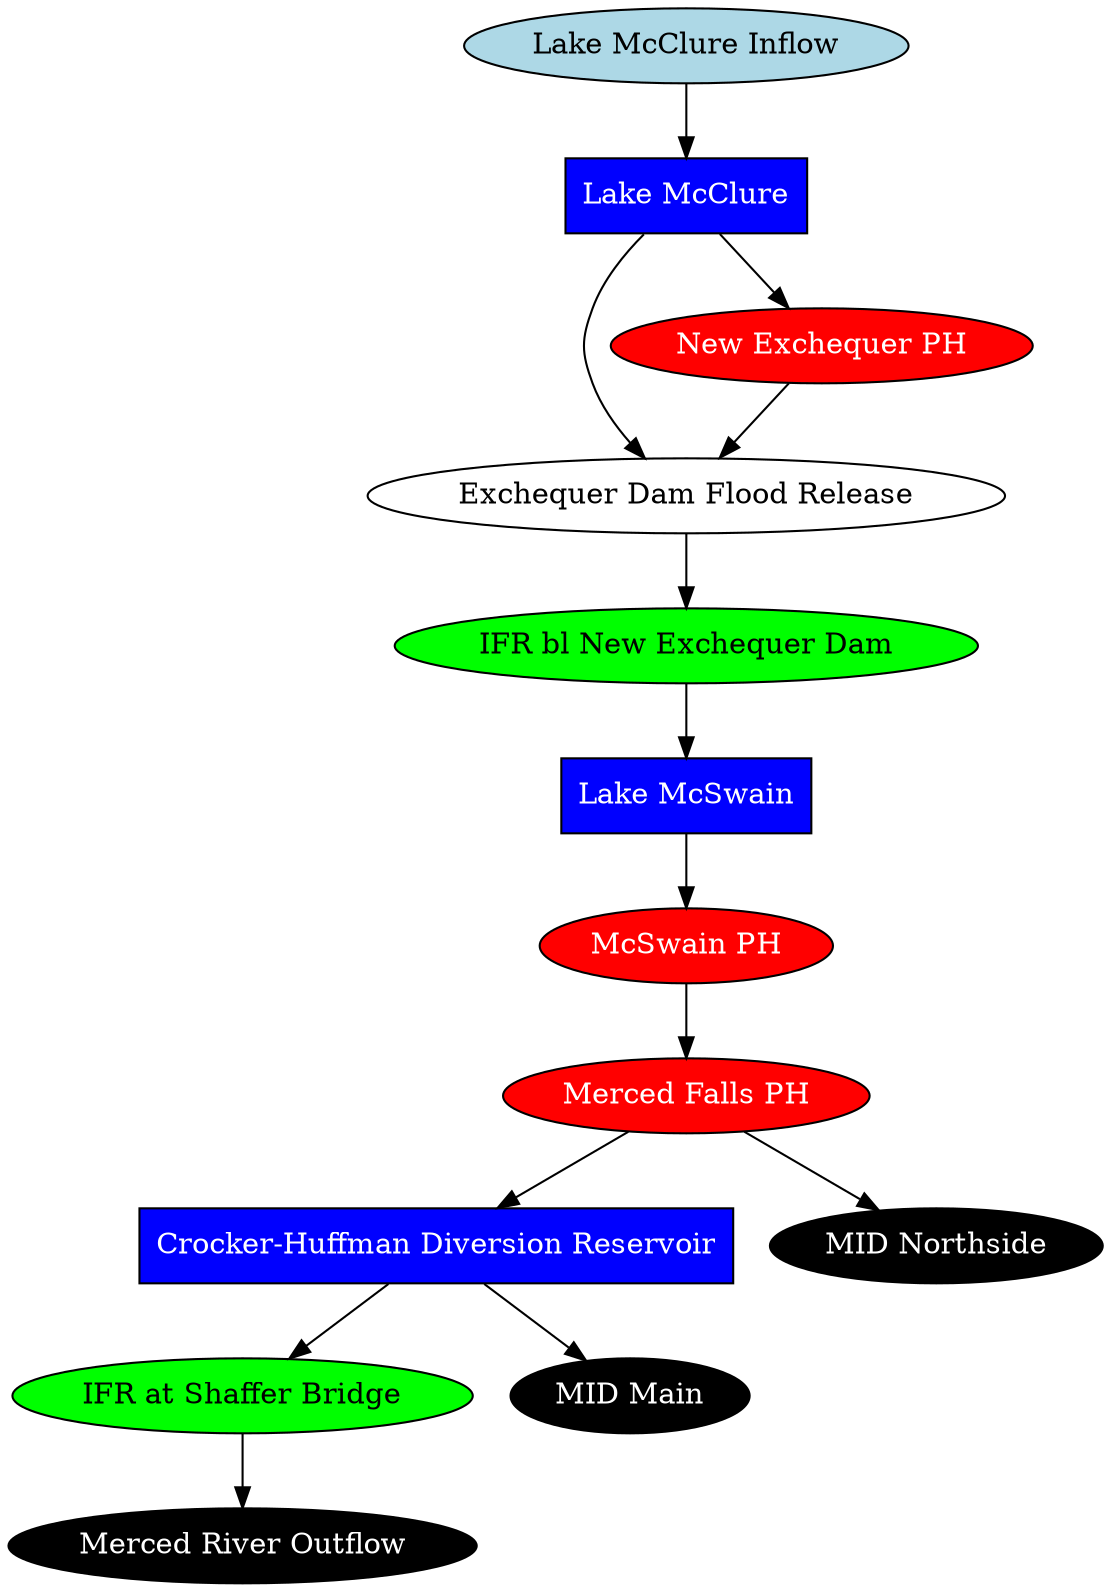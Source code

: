 // merced
digraph merced {
	"Lake McClure Inflow" [fillcolor=lightblue fontcolor=black shape=oval style=filled]
	"Exchequer Dam Flood Release" [fillcolor=white fontcolor=black shape=oval style=filled]
	"IFR bl New Exchequer Dam" [fillcolor=green fontcolor=black shape=oval style=filled]
	"Crocker-Huffman Diversion Reservoir" [fillcolor=blue fontcolor=white shape=rect style=filled]
	"Lake McClure" [fillcolor=blue fontcolor=white shape=rect style=filled]
	"Lake McSwain" [fillcolor=blue fontcolor=white shape=rect style=filled]
	"McSwain PH" [fillcolor=red fontcolor=white shape=oval style=filled]
	"Merced Falls PH" [fillcolor=red fontcolor=white shape=oval style=filled]
	"IFR at Shaffer Bridge" [fillcolor=green fontcolor=black shape=oval style=filled]
	"Merced River Outflow" [fillcolor=black fontcolor=white shape=oval style=filled]
	"MID Main" [fillcolor=black fontcolor=white shape=oval style=filled]
	"MID Northside" [fillcolor=black fontcolor=white shape=oval style=filled]
	"New Exchequer PH" [fillcolor=red fontcolor=white shape=oval style=filled]
	"Lake McClure" -> "New Exchequer PH"
	"New Exchequer PH" -> "Exchequer Dam Flood Release"
	"Exchequer Dam Flood Release" -> "IFR bl New Exchequer Dam"
	"IFR bl New Exchequer Dam" -> "Lake McSwain"
	"Crocker-Huffman Diversion Reservoir" -> "MID Main"
	"Lake McSwain" -> "McSwain PH"
	"Crocker-Huffman Diversion Reservoir" -> "IFR at Shaffer Bridge"
	"Merced Falls PH" -> "MID Northside"
	"Merced Falls PH" -> "Crocker-Huffman Diversion Reservoir"
	"Lake McClure" -> "Exchequer Dam Flood Release"
	"McSwain PH" -> "Merced Falls PH"
	"Lake McClure Inflow" -> "Lake McClure"
	"IFR at Shaffer Bridge" -> "Merced River Outflow"
}
